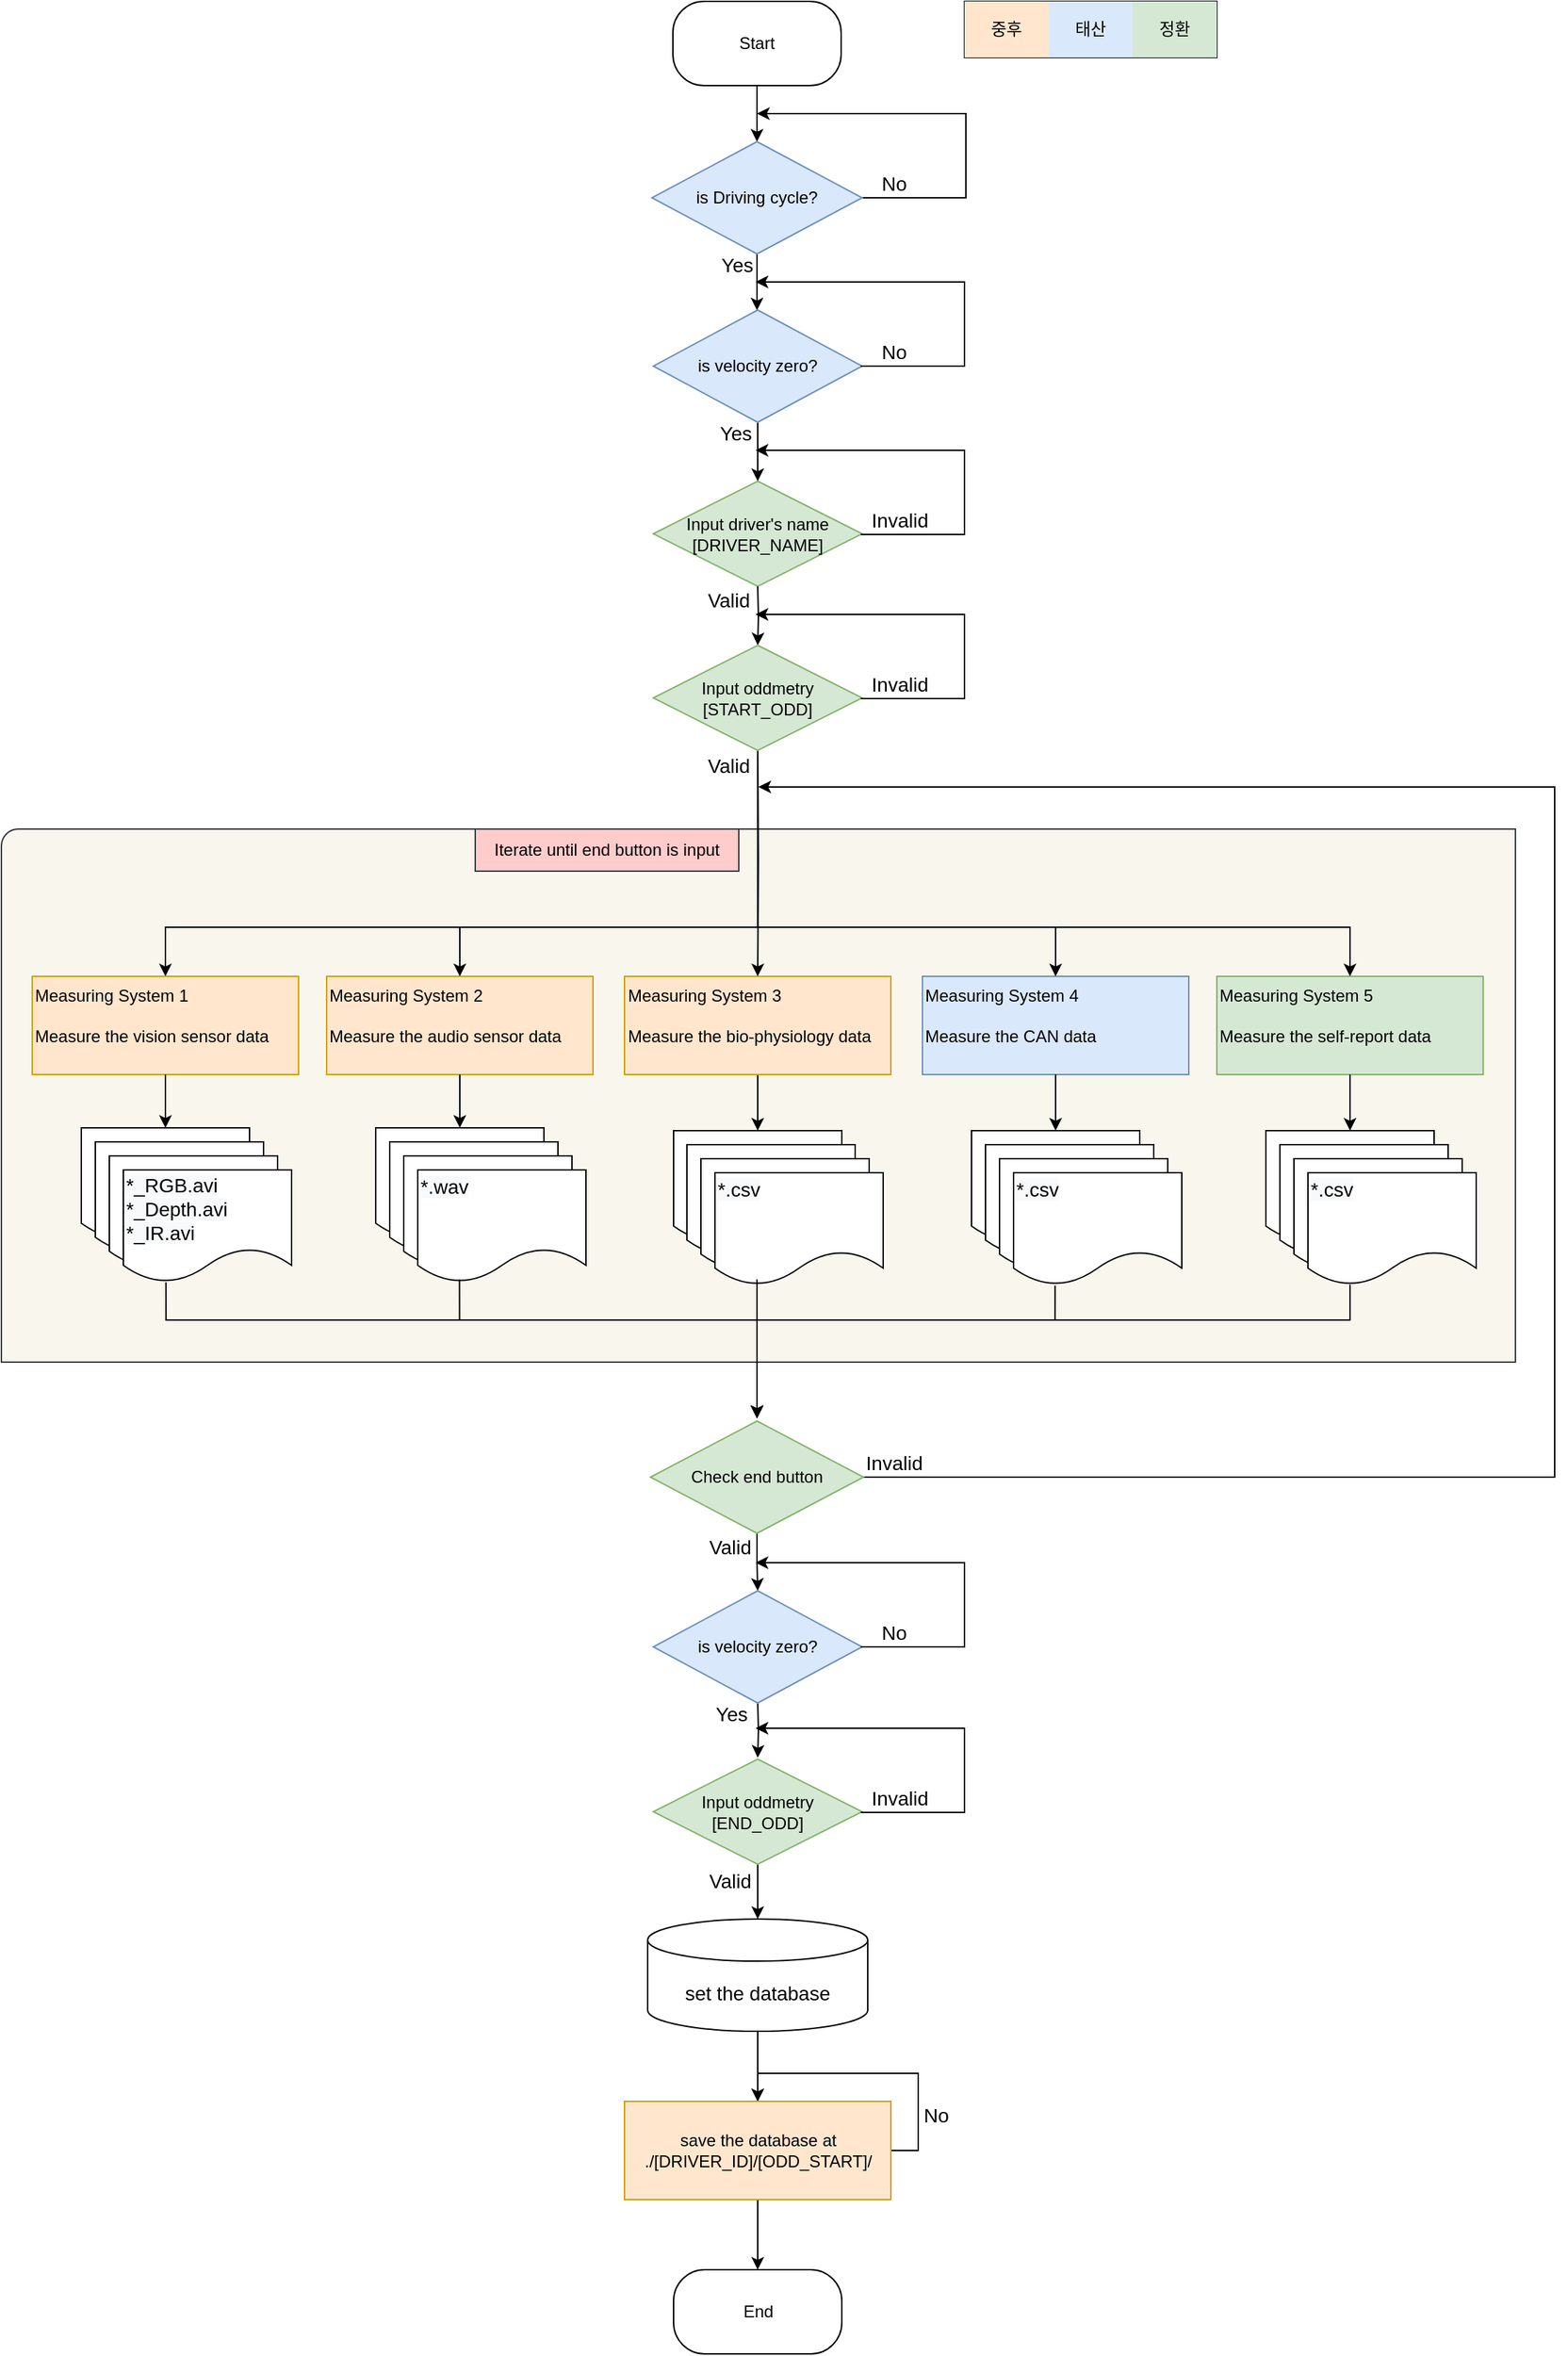 <mxfile version="14.7.3" type="github">
  <diagram id="9sjSQOluyWNxVxPV03U9" name="Page-1">
    <mxGraphModel dx="2125" dy="693" grid="1" gridSize="10" guides="1" tooltips="1" connect="1" arrows="1" fold="1" page="1" pageScale="1" pageWidth="827" pageHeight="1169" math="0" shadow="0">
      <root>
        <mxCell id="0" />
        <mxCell id="1" parent="0" />
        <mxCell id="drxS9ock35KbLHNgBIPW-17" value="" style="verticalLabelPosition=bottom;verticalAlign=top;html=1;shape=mxgraph.basic.corner_round_rect;dx=6;fillColor=#f9f7ed;strokeColor=#36393d;" vertex="1" parent="1">
          <mxGeometry x="-328" y="940" width="1080" height="380" as="geometry" />
        </mxCell>
        <mxCell id="3FpeJXdNMxqSQx9x5M5K-36" style="edgeStyle=orthogonalEdgeStyle;rounded=0;orthogonalLoop=1;jettySize=auto;html=1;entryX=0.5;entryY=0;entryDx=0;entryDy=0;fontSize=14;" parent="1" source="m9pNgjzwdB8XfwKqfXNE-1" target="m9pNgjzwdB8XfwKqfXNE-2" edge="1">
          <mxGeometry relative="1" as="geometry" />
        </mxCell>
        <mxCell id="m9pNgjzwdB8XfwKqfXNE-1" value="Start" style="rounded=1;whiteSpace=wrap;html=1;arcSize=37;" parent="1" vertex="1">
          <mxGeometry x="151" y="350" width="120" height="60" as="geometry" />
        </mxCell>
        <mxCell id="3FpeJXdNMxqSQx9x5M5K-37" style="edgeStyle=orthogonalEdgeStyle;rounded=0;orthogonalLoop=1;jettySize=auto;html=1;fontSize=14;" parent="1" source="m9pNgjzwdB8XfwKqfXNE-2" target="m9pNgjzwdB8XfwKqfXNE-16" edge="1">
          <mxGeometry relative="1" as="geometry">
            <Array as="points">
              <mxPoint x="211" y="550" />
              <mxPoint x="211" y="550" />
            </Array>
          </mxGeometry>
        </mxCell>
        <mxCell id="drxS9ock35KbLHNgBIPW-2" value="" style="edgeStyle=orthogonalEdgeStyle;rounded=0;orthogonalLoop=1;jettySize=auto;html=1;" edge="1" parent="1" source="m9pNgjzwdB8XfwKqfXNE-2">
          <mxGeometry relative="1" as="geometry">
            <mxPoint x="211" y="430" as="targetPoint" />
            <Array as="points">
              <mxPoint x="360" y="490" />
              <mxPoint x="360" y="430" />
            </Array>
          </mxGeometry>
        </mxCell>
        <mxCell id="m9pNgjzwdB8XfwKqfXNE-2" value="is Driving cycle?" style="rhombus;whiteSpace=wrap;html=1;fillColor=#dae8fc;strokeColor=#6c8ebf;" parent="1" vertex="1">
          <mxGeometry x="136" y="450" width="150" height="80" as="geometry" />
        </mxCell>
        <mxCell id="m9pNgjzwdB8XfwKqfXNE-22" style="edgeStyle=orthogonalEdgeStyle;rounded=0;orthogonalLoop=1;jettySize=auto;html=1;exitX=0.5;exitY=1;exitDx=0;exitDy=0;fontSize=14;" parent="1" target="m9pNgjzwdB8XfwKqfXNE-15" edge="1">
          <mxGeometry relative="1" as="geometry">
            <mxPoint x="404" y="990" as="targetPoint" />
            <mxPoint x="211.5" y="878" as="sourcePoint" />
            <Array as="points">
              <mxPoint x="211" y="1010" />
              <mxPoint x="-211" y="1010" />
            </Array>
          </mxGeometry>
        </mxCell>
        <mxCell id="m9pNgjzwdB8XfwKqfXNE-12" value="Input driver&#39;s name&lt;br&gt;[DRIVER_NAME]" style="rhombus;whiteSpace=wrap;html=1;fillColor=#d5e8d4;strokeColor=#82b366;" parent="1" vertex="1">
          <mxGeometry x="137" y="692" width="149" height="75" as="geometry" />
        </mxCell>
        <mxCell id="m9pNgjzwdB8XfwKqfXNE-15" value="Measuring System 1&lt;br&gt;&lt;br&gt;&lt;div style=&quot;text-align: right&quot;&gt;&lt;span&gt;Measure the vision sensor data&lt;/span&gt;&lt;/div&gt;" style="whiteSpace=wrap;html=1;align=left;verticalAlign=top;fillColor=#ffe6cc;strokeColor=#d79b00;" parent="1" vertex="1">
          <mxGeometry x="-306" y="1045" width="190" height="70" as="geometry" />
        </mxCell>
        <mxCell id="3FpeJXdNMxqSQx9x5M5K-38" style="edgeStyle=orthogonalEdgeStyle;rounded=0;orthogonalLoop=1;jettySize=auto;html=1;fontSize=14;" parent="1" source="m9pNgjzwdB8XfwKqfXNE-16" target="m9pNgjzwdB8XfwKqfXNE-12" edge="1">
          <mxGeometry relative="1" as="geometry" />
        </mxCell>
        <mxCell id="m9pNgjzwdB8XfwKqfXNE-16" value="is velocity zero?" style="rhombus;whiteSpace=wrap;html=1;fillColor=#dae8fc;strokeColor=#6c8ebf;" parent="1" vertex="1">
          <mxGeometry x="137" y="570" width="149" height="80" as="geometry" />
        </mxCell>
        <mxCell id="3FpeJXdNMxqSQx9x5M5K-30" style="edgeStyle=orthogonalEdgeStyle;rounded=0;orthogonalLoop=1;jettySize=auto;html=1;exitX=1;exitY=0.5;exitDx=0;exitDy=0;fontSize=14;" parent="1" source="m9pNgjzwdB8XfwKqfXNE-21" edge="1">
          <mxGeometry relative="1" as="geometry">
            <mxPoint x="212" y="910" as="targetPoint" />
            <Array as="points">
              <mxPoint x="780" y="1402" />
              <mxPoint x="780" y="910" />
            </Array>
          </mxGeometry>
        </mxCell>
        <mxCell id="3FpeJXdNMxqSQx9x5M5K-53" style="edgeStyle=orthogonalEdgeStyle;rounded=0;orthogonalLoop=1;jettySize=auto;html=1;fontSize=14;entryX=0.5;entryY=0;entryDx=0;entryDy=0;" parent="1" source="m9pNgjzwdB8XfwKqfXNE-21" target="drxS9ock35KbLHNgBIPW-22" edge="1">
          <mxGeometry relative="1" as="geometry">
            <mxPoint x="211.5" y="1482" as="targetPoint" />
          </mxGeometry>
        </mxCell>
        <mxCell id="m9pNgjzwdB8XfwKqfXNE-21" value="Check end button" style="rhombus;whiteSpace=wrap;html=1;fillColor=#d5e8d4;strokeColor=#82b366;" parent="1" vertex="1">
          <mxGeometry x="135" y="1362" width="152" height="80" as="geometry" />
        </mxCell>
        <mxCell id="3FpeJXdNMxqSQx9x5M5K-54" style="edgeStyle=orthogonalEdgeStyle;rounded=0;orthogonalLoop=1;jettySize=auto;html=1;fontSize=14;exitX=0.5;exitY=1;exitDx=0;exitDy=0;" parent="1" source="drxS9ock35KbLHNgBIPW-28" target="m9pNgjzwdB8XfwKqfXNE-29" edge="1">
          <mxGeometry relative="1" as="geometry">
            <mxPoint x="211.5" y="1682" as="sourcePoint" />
          </mxGeometry>
        </mxCell>
        <mxCell id="m9pNgjzwdB8XfwKqfXNE-26" value="" style="shape=document;whiteSpace=wrap;html=1;boundedLbl=1;fontSize=14;align=left;" parent="1" vertex="1">
          <mxGeometry x="-271" y="1153" width="120" height="80" as="geometry" />
        </mxCell>
        <mxCell id="3FpeJXdNMxqSQx9x5M5K-55" style="edgeStyle=orthogonalEdgeStyle;rounded=0;orthogonalLoop=1;jettySize=auto;html=1;entryX=0.5;entryY=0;entryDx=0;entryDy=0;fontSize=14;" parent="1" source="m9pNgjzwdB8XfwKqfXNE-29" target="3FpeJXdNMxqSQx9x5M5K-29" edge="1">
          <mxGeometry relative="1" as="geometry" />
        </mxCell>
        <mxCell id="m9pNgjzwdB8XfwKqfXNE-29" value="set the database" style="shape=cylinder3;whiteSpace=wrap;html=1;boundedLbl=1;backgroundOutline=1;size=15;fontSize=14;align=center;" parent="1" vertex="1">
          <mxGeometry x="133" y="1717" width="157" height="80" as="geometry" />
        </mxCell>
        <mxCell id="3FpeJXdNMxqSQx9x5M5K-1" value="" style="shape=document;whiteSpace=wrap;html=1;boundedLbl=1;fontSize=14;align=left;" parent="1" vertex="1">
          <mxGeometry x="-261" y="1163" width="120" height="80" as="geometry" />
        </mxCell>
        <mxCell id="3FpeJXdNMxqSQx9x5M5K-2" value="" style="shape=document;whiteSpace=wrap;html=1;boundedLbl=1;fontSize=14;align=left;" parent="1" vertex="1">
          <mxGeometry x="-251" y="1173" width="120" height="80" as="geometry" />
        </mxCell>
        <mxCell id="3FpeJXdNMxqSQx9x5M5K-3" value="&#xa;&#xa;&lt;span style=&quot;color: rgb(0, 0, 0); font-family: helvetica; font-size: 14px; font-style: normal; font-weight: 400; letter-spacing: normal; text-indent: 0px; text-transform: none; word-spacing: 0px; background-color: rgb(248, 249, 250); display: inline; float: none;&quot;&gt;*_RGB.avi&lt;/span&gt;&lt;br style=&quot;color: rgb(0, 0, 0); font-family: helvetica; font-size: 14px; font-style: normal; font-weight: 400; letter-spacing: normal; text-indent: 0px; text-transform: none; word-spacing: 0px; background-color: rgb(248, 249, 250);&quot;&gt;&lt;span style=&quot;color: rgb(0, 0, 0); font-family: helvetica; font-size: 14px; font-style: normal; font-weight: 400; letter-spacing: normal; text-indent: 0px; text-transform: none; word-spacing: 0px; background-color: rgb(248, 249, 250); display: inline; float: none;&quot;&gt;*_Depth.avi&lt;/span&gt;&lt;br style=&quot;color: rgb(0, 0, 0); font-family: helvetica; font-size: 14px; font-style: normal; font-weight: 400; letter-spacing: normal; text-indent: 0px; text-transform: none; word-spacing: 0px; background-color: rgb(248, 249, 250);&quot;&gt;&lt;span style=&quot;color: rgb(0, 0, 0); font-family: helvetica; font-size: 14px; font-style: normal; font-weight: 400; letter-spacing: normal; text-indent: 0px; text-transform: none; word-spacing: 0px; background-color: rgb(248, 249, 250); display: inline; float: none;&quot;&gt;*_IR.avi&lt;/span&gt;&#xa;&#xa;" style="shape=document;whiteSpace=wrap;html=1;boundedLbl=1;fontSize=14;align=left;verticalAlign=middle;" parent="1" vertex="1">
          <mxGeometry x="-241" y="1183" width="120" height="80" as="geometry" />
        </mxCell>
        <mxCell id="3FpeJXdNMxqSQx9x5M5K-4" value="Measuring System 2&lt;br&gt;&lt;br&gt;&lt;div style=&quot;text-align: right&quot;&gt;&lt;span&gt;Measure the audio sensor data&lt;/span&gt;&lt;/div&gt;" style="whiteSpace=wrap;html=1;align=left;verticalAlign=top;fillColor=#ffe6cc;strokeColor=#d79b00;" parent="1" vertex="1">
          <mxGeometry x="-96" y="1045" width="190" height="70" as="geometry" />
        </mxCell>
        <mxCell id="3FpeJXdNMxqSQx9x5M5K-45" style="edgeStyle=orthogonalEdgeStyle;rounded=0;orthogonalLoop=1;jettySize=auto;html=1;fontSize=14;" parent="1" source="3FpeJXdNMxqSQx9x5M5K-5" target="3FpeJXdNMxqSQx9x5M5K-11" edge="1">
          <mxGeometry relative="1" as="geometry" />
        </mxCell>
        <mxCell id="3FpeJXdNMxqSQx9x5M5K-5" value="Measuring System 3&lt;br&gt;&lt;br&gt;&lt;div style=&quot;text-align: right&quot;&gt;Measure the bio-physiology data&lt;br&gt;&lt;/div&gt;" style="whiteSpace=wrap;html=1;align=left;verticalAlign=top;fillColor=#ffe6cc;strokeColor=#d79b00;" parent="1" vertex="1">
          <mxGeometry x="116.5" y="1045" width="190" height="70" as="geometry" />
        </mxCell>
        <mxCell id="3FpeJXdNMxqSQx9x5M5K-6" value="Measuring System 4&lt;br&gt;&lt;br&gt;&lt;div style=&quot;text-align: right&quot;&gt;&lt;span&gt;Measure the CAN data&lt;/span&gt;&lt;/div&gt;" style="whiteSpace=wrap;html=1;align=left;verticalAlign=top;fillColor=#dae8fc;strokeColor=#6c8ebf;" parent="1" vertex="1">
          <mxGeometry x="329" y="1045" width="190" height="70" as="geometry" />
        </mxCell>
        <mxCell id="3FpeJXdNMxqSQx9x5M5K-7" value="" style="shape=document;whiteSpace=wrap;html=1;boundedLbl=1;fontSize=14;align=left;" parent="1" vertex="1">
          <mxGeometry x="-61" y="1153" width="120" height="80" as="geometry" />
        </mxCell>
        <mxCell id="3FpeJXdNMxqSQx9x5M5K-8" value="" style="shape=document;whiteSpace=wrap;html=1;boundedLbl=1;fontSize=14;align=left;" parent="1" vertex="1">
          <mxGeometry x="-51" y="1163" width="120" height="80" as="geometry" />
        </mxCell>
        <mxCell id="3FpeJXdNMxqSQx9x5M5K-9" value="" style="shape=document;whiteSpace=wrap;html=1;boundedLbl=1;fontSize=14;align=left;" parent="1" vertex="1">
          <mxGeometry x="-41" y="1173" width="120" height="80" as="geometry" />
        </mxCell>
        <mxCell id="3FpeJXdNMxqSQx9x5M5K-10" value="&#xa;&#xa;&lt;span style=&quot;color: rgb(0, 0, 0); font-family: helvetica; font-size: 14px; font-style: normal; font-weight: 400; letter-spacing: normal; text-align: left; text-indent: 0px; text-transform: none; word-spacing: 0px; background-color: rgb(248, 249, 250); display: inline; float: none;&quot;&gt;*.wav&lt;/span&gt;&#xa;&#xa;" style="shape=document;whiteSpace=wrap;html=1;boundedLbl=1;fontSize=14;align=left;verticalAlign=bottom;" parent="1" vertex="1">
          <mxGeometry x="-31" y="1183" width="120" height="80" as="geometry" />
        </mxCell>
        <mxCell id="3FpeJXdNMxqSQx9x5M5K-11" value="" style="shape=document;whiteSpace=wrap;html=1;boundedLbl=1;fontSize=14;align=left;" parent="1" vertex="1">
          <mxGeometry x="151.5" y="1155" width="120" height="80" as="geometry" />
        </mxCell>
        <mxCell id="3FpeJXdNMxqSQx9x5M5K-12" value="" style="shape=document;whiteSpace=wrap;html=1;boundedLbl=1;fontSize=14;align=left;" parent="1" vertex="1">
          <mxGeometry x="161" y="1165" width="120" height="80" as="geometry" />
        </mxCell>
        <mxCell id="3FpeJXdNMxqSQx9x5M5K-13" value="" style="shape=document;whiteSpace=wrap;html=1;boundedLbl=1;fontSize=14;align=left;" parent="1" vertex="1">
          <mxGeometry x="171" y="1175" width="120" height="80" as="geometry" />
        </mxCell>
        <mxCell id="3FpeJXdNMxqSQx9x5M5K-14" value="&#xa;&#xa;&lt;span style=&quot;color: rgb(0, 0, 0); font-family: helvetica; font-size: 14px; font-style: normal; font-weight: 400; letter-spacing: normal; text-align: left; text-indent: 0px; text-transform: none; word-spacing: 0px; background-color: rgb(248, 249, 250); display: inline; float: none;&quot;&gt;*.csv&lt;/span&gt;&#xa;&#xa;" style="shape=document;whiteSpace=wrap;html=1;boundedLbl=1;fontSize=14;align=left;verticalAlign=bottom;" parent="1" vertex="1">
          <mxGeometry x="181" y="1185" width="120" height="80" as="geometry" />
        </mxCell>
        <mxCell id="3FpeJXdNMxqSQx9x5M5K-15" value="" style="shape=document;whiteSpace=wrap;html=1;boundedLbl=1;fontSize=14;align=left;" parent="1" vertex="1">
          <mxGeometry x="364" y="1155" width="120" height="80" as="geometry" />
        </mxCell>
        <mxCell id="3FpeJXdNMxqSQx9x5M5K-16" value="" style="shape=document;whiteSpace=wrap;html=1;boundedLbl=1;fontSize=14;align=left;" parent="1" vertex="1">
          <mxGeometry x="374" y="1165" width="120" height="80" as="geometry" />
        </mxCell>
        <mxCell id="3FpeJXdNMxqSQx9x5M5K-17" value="" style="shape=document;whiteSpace=wrap;html=1;boundedLbl=1;fontSize=14;align=left;" parent="1" vertex="1">
          <mxGeometry x="384" y="1175" width="120" height="80" as="geometry" />
        </mxCell>
        <mxCell id="3FpeJXdNMxqSQx9x5M5K-18" value="&#xa;&#xa;&lt;span style=&quot;color: rgb(0, 0, 0); font-family: helvetica; font-size: 14px; font-style: normal; font-weight: 400; letter-spacing: normal; text-align: left; text-indent: 0px; text-transform: none; word-spacing: 0px; background-color: rgb(248, 249, 250); display: inline; float: none;&quot;&gt;*.csv&lt;/span&gt;&#xa;&#xa;" style="shape=document;whiteSpace=wrap;html=1;boundedLbl=1;fontSize=14;align=left;verticalAlign=bottom;" parent="1" vertex="1">
          <mxGeometry x="394" y="1185" width="120" height="80" as="geometry" />
        </mxCell>
        <mxCell id="3FpeJXdNMxqSQx9x5M5K-23" value="Measuring System 5&lt;br&gt;&lt;br&gt;&lt;div style=&quot;text-align: right&quot;&gt;&lt;span&gt;Measure the self-report data&lt;/span&gt;&lt;/div&gt;" style="whiteSpace=wrap;html=1;align=left;verticalAlign=top;fillColor=#d5e8d4;strokeColor=#82b366;" parent="1" vertex="1">
          <mxGeometry x="539" y="1045" width="190" height="70" as="geometry" />
        </mxCell>
        <mxCell id="3FpeJXdNMxqSQx9x5M5K-24" value="" style="shape=document;whiteSpace=wrap;html=1;boundedLbl=1;fontSize=14;align=left;" parent="1" vertex="1">
          <mxGeometry x="574" y="1155" width="120" height="80" as="geometry" />
        </mxCell>
        <mxCell id="3FpeJXdNMxqSQx9x5M5K-25" value="" style="shape=document;whiteSpace=wrap;html=1;boundedLbl=1;fontSize=14;align=left;" parent="1" vertex="1">
          <mxGeometry x="584" y="1165" width="120" height="80" as="geometry" />
        </mxCell>
        <mxCell id="3FpeJXdNMxqSQx9x5M5K-26" value="" style="shape=document;whiteSpace=wrap;html=1;boundedLbl=1;fontSize=14;align=left;" parent="1" vertex="1">
          <mxGeometry x="594" y="1175" width="120" height="80" as="geometry" />
        </mxCell>
        <mxCell id="3FpeJXdNMxqSQx9x5M5K-27" value="&#xa;&#xa;&lt;span style=&quot;color: rgb(0, 0, 0); font-family: helvetica; font-size: 14px; font-style: normal; font-weight: 400; letter-spacing: normal; text-align: left; text-indent: 0px; text-transform: none; word-spacing: 0px; background-color: rgb(248, 249, 250); display: inline; float: none;&quot;&gt;*.csv&lt;/span&gt;&#xa;&#xa;" style="shape=document;whiteSpace=wrap;html=1;boundedLbl=1;fontSize=14;align=left;verticalAlign=bottom;" parent="1" vertex="1">
          <mxGeometry x="604" y="1185" width="120" height="80" as="geometry" />
        </mxCell>
        <mxCell id="3FpeJXdNMxqSQx9x5M5K-44" style="edgeStyle=orthogonalEdgeStyle;rounded=0;orthogonalLoop=1;jettySize=auto;html=1;fontSize=14;" parent="1" source="3FpeJXdNMxqSQx9x5M5K-29" target="3FpeJXdNMxqSQx9x5M5K-43" edge="1">
          <mxGeometry relative="1" as="geometry" />
        </mxCell>
        <mxCell id="3FpeJXdNMxqSQx9x5M5K-79" style="edgeStyle=orthogonalEdgeStyle;rounded=0;orthogonalLoop=1;jettySize=auto;html=1;fontSize=14;exitX=1;exitY=0.5;exitDx=0;exitDy=0;entryX=0.5;entryY=0;entryDx=0;entryDy=0;" parent="1" source="3FpeJXdNMxqSQx9x5M5K-29" target="3FpeJXdNMxqSQx9x5M5K-29" edge="1">
          <mxGeometry relative="1" as="geometry">
            <mxPoint x="460.0" y="1837" as="sourcePoint" />
            <Array as="points">
              <mxPoint x="326" y="1882" />
              <mxPoint x="326" y="1827" />
              <mxPoint x="212" y="1827" />
            </Array>
          </mxGeometry>
        </mxCell>
        <mxCell id="3FpeJXdNMxqSQx9x5M5K-29" value="save the database at&lt;br&gt;./[DRIVER_ID]/[ODD_START]/" style="whiteSpace=wrap;html=1;align=center;verticalAlign=middle;fillColor=#ffe6cc;strokeColor=#d79b00;" parent="1" vertex="1">
          <mxGeometry x="116.5" y="1847" width="190" height="70" as="geometry" />
        </mxCell>
        <mxCell id="3FpeJXdNMxqSQx9x5M5K-31" style="edgeStyle=orthogonalEdgeStyle;rounded=0;orthogonalLoop=1;jettySize=auto;html=1;exitX=0.5;exitY=1;exitDx=0;exitDy=0;fontSize=14;entryX=0.5;entryY=0;entryDx=0;entryDy=0;" parent="1" target="3FpeJXdNMxqSQx9x5M5K-4" edge="1">
          <mxGeometry relative="1" as="geometry">
            <mxPoint x="-200.941" y="1040" as="targetPoint" />
            <mxPoint x="211.5" y="878" as="sourcePoint" />
            <Array as="points">
              <mxPoint x="211" y="1010" />
              <mxPoint x="-1" y="1010" />
            </Array>
          </mxGeometry>
        </mxCell>
        <mxCell id="3FpeJXdNMxqSQx9x5M5K-32" style="edgeStyle=orthogonalEdgeStyle;rounded=0;orthogonalLoop=1;jettySize=auto;html=1;exitX=0.5;exitY=1;exitDx=0;exitDy=0;fontSize=14;" parent="1" target="3FpeJXdNMxqSQx9x5M5K-5" edge="1">
          <mxGeometry relative="1" as="geometry">
            <mxPoint x="9" y="1040" as="targetPoint" />
            <mxPoint x="211.5" y="878" as="sourcePoint" />
          </mxGeometry>
        </mxCell>
        <mxCell id="3FpeJXdNMxqSQx9x5M5K-33" style="edgeStyle=orthogonalEdgeStyle;rounded=0;orthogonalLoop=1;jettySize=auto;html=1;exitX=0.5;exitY=1;exitDx=0;exitDy=0;fontSize=14;entryX=0.5;entryY=0;entryDx=0;entryDy=0;" parent="1" target="3FpeJXdNMxqSQx9x5M5K-6" edge="1">
          <mxGeometry relative="1" as="geometry">
            <mxPoint x="19" y="1050" as="targetPoint" />
            <mxPoint x="211.5" y="878" as="sourcePoint" />
            <Array as="points">
              <mxPoint x="211" y="1010" />
              <mxPoint x="424" y="1010" />
            </Array>
          </mxGeometry>
        </mxCell>
        <mxCell id="3FpeJXdNMxqSQx9x5M5K-34" style="edgeStyle=orthogonalEdgeStyle;rounded=0;orthogonalLoop=1;jettySize=auto;html=1;fontSize=14;entryX=0.5;entryY=0;entryDx=0;entryDy=0;exitX=0.5;exitY=1;exitDx=0;exitDy=0;" parent="1" target="3FpeJXdNMxqSQx9x5M5K-23" edge="1">
          <mxGeometry relative="1" as="geometry">
            <mxPoint x="434.0" y="1040" as="targetPoint" />
            <mxPoint x="211.5" y="878" as="sourcePoint" />
            <Array as="points">
              <mxPoint x="211" y="1010" />
              <mxPoint x="634" y="1010" />
            </Array>
          </mxGeometry>
        </mxCell>
        <mxCell id="3FpeJXdNMxqSQx9x5M5K-43" value="End" style="rounded=1;whiteSpace=wrap;html=1;arcSize=37;" parent="1" vertex="1">
          <mxGeometry x="151.5" y="1967" width="120" height="60" as="geometry" />
        </mxCell>
        <mxCell id="3FpeJXdNMxqSQx9x5M5K-48" style="edgeStyle=orthogonalEdgeStyle;rounded=0;orthogonalLoop=1;jettySize=auto;html=1;fontSize=14;exitX=0.25;exitY=1.007;exitDx=0;exitDy=0;exitPerimeter=0;" parent="1" source="3FpeJXdNMxqSQx9x5M5K-14" edge="1">
          <mxGeometry relative="1" as="geometry">
            <mxPoint x="211.16" y="1331" as="sourcePoint" />
            <mxPoint x="211" y="1360" as="targetPoint" />
            <Array as="points">
              <mxPoint x="211" y="1261" />
              <mxPoint x="211" y="1261" />
            </Array>
          </mxGeometry>
        </mxCell>
        <mxCell id="3FpeJXdNMxqSQx9x5M5K-49" style="edgeStyle=orthogonalEdgeStyle;rounded=0;orthogonalLoop=1;jettySize=auto;html=1;fontSize=14;exitX=0.248;exitY=0.977;exitDx=0;exitDy=0;exitPerimeter=0;" parent="1" source="3FpeJXdNMxqSQx9x5M5K-10" edge="1">
          <mxGeometry relative="1" as="geometry">
            <mxPoint x="251" y="1311" as="sourcePoint" />
            <mxPoint x="211" y="1360" as="targetPoint" />
            <Array as="points">
              <mxPoint x="-1" y="1290" />
              <mxPoint x="211" y="1290" />
            </Array>
          </mxGeometry>
        </mxCell>
        <mxCell id="3FpeJXdNMxqSQx9x5M5K-50" style="edgeStyle=orthogonalEdgeStyle;rounded=0;orthogonalLoop=1;jettySize=auto;html=1;fontSize=14;exitX=0.253;exitY=1.002;exitDx=0;exitDy=0;exitPerimeter=0;" parent="1" source="3FpeJXdNMxqSQx9x5M5K-3" edge="1">
          <mxGeometry relative="1" as="geometry">
            <mxPoint x="-177" y="1281" as="sourcePoint" />
            <mxPoint x="211" y="1360" as="targetPoint" />
            <Array as="points">
              <mxPoint x="-211" y="1290" />
              <mxPoint x="211" y="1290" />
            </Array>
          </mxGeometry>
        </mxCell>
        <mxCell id="3FpeJXdNMxqSQx9x5M5K-51" style="edgeStyle=orthogonalEdgeStyle;rounded=0;orthogonalLoop=1;jettySize=auto;html=1;fontSize=14;exitX=0.247;exitY=1.007;exitDx=0;exitDy=0;exitPerimeter=0;" parent="1" source="3FpeJXdNMxqSQx9x5M5K-18" edge="1">
          <mxGeometry relative="1" as="geometry">
            <mxPoint x="390" y="1371" as="sourcePoint" />
            <mxPoint x="211" y="1360" as="targetPoint" />
            <Array as="points">
              <mxPoint x="424" y="1290" />
              <mxPoint x="211" y="1290" />
            </Array>
          </mxGeometry>
        </mxCell>
        <mxCell id="3FpeJXdNMxqSQx9x5M5K-52" style="edgeStyle=orthogonalEdgeStyle;rounded=0;orthogonalLoop=1;jettySize=auto;html=1;fontSize=14;exitX=0.25;exitY=0.997;exitDx=0;exitDy=0;exitPerimeter=0;" parent="1" source="3FpeJXdNMxqSQx9x5M5K-27" edge="1">
          <mxGeometry relative="1" as="geometry">
            <mxPoint x="466.64" y="1293.16" as="sourcePoint" />
            <mxPoint x="211" y="1360" as="targetPoint" />
            <Array as="points">
              <mxPoint x="634" y="1290" />
              <mxPoint x="211" y="1290" />
            </Array>
          </mxGeometry>
        </mxCell>
        <mxCell id="3FpeJXdNMxqSQx9x5M5K-57" style="edgeStyle=orthogonalEdgeStyle;rounded=0;orthogonalLoop=1;jettySize=auto;html=1;fontSize=14;" parent="1" edge="1">
          <mxGeometry relative="1" as="geometry">
            <mxPoint x="211.5" y="1562" as="sourcePoint" />
            <mxPoint x="211.5" y="1602" as="targetPoint" />
          </mxGeometry>
        </mxCell>
        <mxCell id="3FpeJXdNMxqSQx9x5M5K-58" style="edgeStyle=orthogonalEdgeStyle;rounded=0;orthogonalLoop=1;jettySize=auto;html=1;fontSize=14;exitX=0.5;exitY=1;exitDx=0;exitDy=0;entryX=0.5;entryY=0;entryDx=0;entryDy=0;" parent="1" source="3FpeJXdNMxqSQx9x5M5K-4" target="3FpeJXdNMxqSQx9x5M5K-7" edge="1">
          <mxGeometry relative="1" as="geometry">
            <mxPoint x="221.5" y="1157" as="sourcePoint" />
            <mxPoint x="221.5" y="1247" as="targetPoint" />
          </mxGeometry>
        </mxCell>
        <mxCell id="3FpeJXdNMxqSQx9x5M5K-59" style="edgeStyle=orthogonalEdgeStyle;rounded=0;orthogonalLoop=1;jettySize=auto;html=1;fontSize=14;exitX=0.5;exitY=1;exitDx=0;exitDy=0;entryX=0.5;entryY=0;entryDx=0;entryDy=0;" parent="1" source="m9pNgjzwdB8XfwKqfXNE-15" target="m9pNgjzwdB8XfwKqfXNE-26" edge="1">
          <mxGeometry relative="1" as="geometry">
            <mxPoint x="9" y="1157" as="sourcePoint" />
            <mxPoint x="-6" y="1247" as="targetPoint" />
          </mxGeometry>
        </mxCell>
        <mxCell id="3FpeJXdNMxqSQx9x5M5K-60" style="edgeStyle=orthogonalEdgeStyle;rounded=0;orthogonalLoop=1;jettySize=auto;html=1;fontSize=14;exitX=0.5;exitY=1;exitDx=0;exitDy=0;entryX=0.5;entryY=0;entryDx=0;entryDy=0;" parent="1" source="3FpeJXdNMxqSQx9x5M5K-6" target="3FpeJXdNMxqSQx9x5M5K-15" edge="1">
          <mxGeometry relative="1" as="geometry">
            <mxPoint x="221.5" y="1157" as="sourcePoint" />
            <mxPoint x="221.5" y="1247" as="targetPoint" />
          </mxGeometry>
        </mxCell>
        <mxCell id="3FpeJXdNMxqSQx9x5M5K-61" style="edgeStyle=orthogonalEdgeStyle;rounded=0;orthogonalLoop=1;jettySize=auto;html=1;fontSize=14;exitX=0.5;exitY=1;exitDx=0;exitDy=0;entryX=0.5;entryY=0;entryDx=0;entryDy=0;" parent="1" source="3FpeJXdNMxqSQx9x5M5K-23" target="3FpeJXdNMxqSQx9x5M5K-24" edge="1">
          <mxGeometry relative="1" as="geometry">
            <mxPoint x="231.5" y="1167" as="sourcePoint" />
            <mxPoint x="231.5" y="1257" as="targetPoint" />
          </mxGeometry>
        </mxCell>
        <mxCell id="3FpeJXdNMxqSQx9x5M5K-62" value="" style="shape=table;html=1;whiteSpace=wrap;startSize=0;container=1;collapsible=0;childLayout=tableLayout;fontSize=14;align=left;" parent="1" vertex="1">
          <mxGeometry x="359" y="350" width="180" height="40" as="geometry" />
        </mxCell>
        <mxCell id="3FpeJXdNMxqSQx9x5M5K-63" value="" style="shape=partialRectangle;html=1;whiteSpace=wrap;collapsible=0;dropTarget=0;pointerEvents=0;fillColor=none;top=0;left=0;bottom=0;right=0;points=[[0,0.5],[1,0.5]];portConstraint=eastwest;" parent="3FpeJXdNMxqSQx9x5M5K-62" vertex="1">
          <mxGeometry width="180" height="40" as="geometry" />
        </mxCell>
        <mxCell id="3FpeJXdNMxqSQx9x5M5K-64" value="중후" style="shape=partialRectangle;html=1;whiteSpace=wrap;connectable=0;fillColor=#ffe6cc;top=0;left=0;bottom=0;right=0;overflow=hidden;strokeColor=#d79b00;" parent="3FpeJXdNMxqSQx9x5M5K-63" vertex="1">
          <mxGeometry width="60" height="40" as="geometry" />
        </mxCell>
        <mxCell id="3FpeJXdNMxqSQx9x5M5K-65" value="태산" style="shape=partialRectangle;html=1;whiteSpace=wrap;connectable=0;fillColor=#dae8fc;top=0;left=0;bottom=0;right=0;overflow=hidden;strokeColor=#6c8ebf;" parent="3FpeJXdNMxqSQx9x5M5K-63" vertex="1">
          <mxGeometry x="60" width="60" height="40" as="geometry" />
        </mxCell>
        <mxCell id="3FpeJXdNMxqSQx9x5M5K-66" value="정환" style="shape=partialRectangle;html=1;whiteSpace=wrap;connectable=0;fillColor=#d5e8d4;top=0;left=0;bottom=0;right=0;overflow=hidden;strokeColor=#82b366;" parent="3FpeJXdNMxqSQx9x5M5K-63" vertex="1">
          <mxGeometry x="120" width="60" height="40" as="geometry" />
        </mxCell>
        <mxCell id="3FpeJXdNMxqSQx9x5M5K-80" value="Yes" style="text;html=1;strokeColor=none;fillColor=none;align=center;verticalAlign=middle;whiteSpace=wrap;rounded=0;fontSize=14;" parent="1" vertex="1">
          <mxGeometry x="177" y="528" width="40" height="20" as="geometry" />
        </mxCell>
        <mxCell id="3FpeJXdNMxqSQx9x5M5K-82" value="Yes" style="text;html=1;strokeColor=none;fillColor=none;align=center;verticalAlign=middle;whiteSpace=wrap;rounded=0;fontSize=14;" parent="1" vertex="1">
          <mxGeometry x="176" y="648" width="40" height="20" as="geometry" />
        </mxCell>
        <mxCell id="3FpeJXdNMxqSQx9x5M5K-83" value="Valid" style="text;html=1;strokeColor=none;fillColor=none;align=center;verticalAlign=middle;whiteSpace=wrap;rounded=0;fontSize=14;" parent="1" vertex="1">
          <mxGeometry x="171" y="767" width="40" height="20" as="geometry" />
        </mxCell>
        <mxCell id="3FpeJXdNMxqSQx9x5M5K-85" value="Valid" style="text;html=1;strokeColor=none;fillColor=none;align=center;verticalAlign=middle;whiteSpace=wrap;rounded=0;fontSize=14;" parent="1" vertex="1">
          <mxGeometry x="172" y="1442" width="40" height="20" as="geometry" />
        </mxCell>
        <mxCell id="3FpeJXdNMxqSQx9x5M5K-90" value="Invalid" style="text;html=1;strokeColor=none;fillColor=none;align=center;verticalAlign=middle;whiteSpace=wrap;rounded=0;fontSize=14;" parent="1" vertex="1">
          <mxGeometry x="289" y="1382" width="40" height="20" as="geometry" />
        </mxCell>
        <mxCell id="3FpeJXdNMxqSQx9x5M5K-91" value="Invalid" style="text;html=1;strokeColor=none;fillColor=none;align=center;verticalAlign=middle;whiteSpace=wrap;rounded=0;fontSize=14;" parent="1" vertex="1">
          <mxGeometry x="293" y="710" width="40" height="20" as="geometry" />
        </mxCell>
        <mxCell id="3FpeJXdNMxqSQx9x5M5K-93" value="No" style="text;html=1;strokeColor=none;fillColor=none;align=center;verticalAlign=middle;whiteSpace=wrap;rounded=0;fontSize=14;" parent="1" vertex="1">
          <mxGeometry x="288" y="589.5" width="42" height="21" as="geometry" />
        </mxCell>
        <mxCell id="3FpeJXdNMxqSQx9x5M5K-94" value="No" style="text;html=1;strokeColor=none;fillColor=none;align=center;verticalAlign=middle;whiteSpace=wrap;rounded=0;fontSize=14;" parent="1" vertex="1">
          <mxGeometry x="289" y="470" width="40" height="20" as="geometry" />
        </mxCell>
        <mxCell id="3FpeJXdNMxqSQx9x5M5K-96" value="No" style="text;html=1;strokeColor=none;fillColor=none;align=center;verticalAlign=middle;whiteSpace=wrap;rounded=0;fontSize=14;" parent="1" vertex="1">
          <mxGeometry x="319" y="1847" width="40" height="20" as="geometry" />
        </mxCell>
        <mxCell id="drxS9ock35KbLHNgBIPW-4" value="" style="edgeStyle=orthogonalEdgeStyle;rounded=0;orthogonalLoop=1;jettySize=auto;html=1;" edge="1" parent="1">
          <mxGeometry relative="1" as="geometry">
            <mxPoint x="285" y="610" as="sourcePoint" />
            <mxPoint x="210" y="550" as="targetPoint" />
            <Array as="points">
              <mxPoint x="359" y="610" />
              <mxPoint x="359" y="550" />
            </Array>
          </mxGeometry>
        </mxCell>
        <mxCell id="drxS9ock35KbLHNgBIPW-7" value="" style="edgeStyle=orthogonalEdgeStyle;rounded=0;orthogonalLoop=1;jettySize=auto;html=1;" edge="1" parent="1">
          <mxGeometry relative="1" as="geometry">
            <mxPoint x="285" y="730" as="sourcePoint" />
            <mxPoint x="210" y="670" as="targetPoint" />
            <Array as="points">
              <mxPoint x="359" y="730" />
              <mxPoint x="359" y="670" />
            </Array>
          </mxGeometry>
        </mxCell>
        <mxCell id="drxS9ock35KbLHNgBIPW-10" style="edgeStyle=orthogonalEdgeStyle;rounded=0;orthogonalLoop=1;jettySize=auto;html=1;fontSize=14;" edge="1" target="drxS9ock35KbLHNgBIPW-11" parent="1">
          <mxGeometry relative="1" as="geometry">
            <mxPoint x="211.5" y="767" as="sourcePoint" />
          </mxGeometry>
        </mxCell>
        <mxCell id="drxS9ock35KbLHNgBIPW-11" value="Input oddmetry&lt;br&gt;[START_ODD]" style="rhombus;whiteSpace=wrap;html=1;fillColor=#d5e8d4;strokeColor=#82b366;" vertex="1" parent="1">
          <mxGeometry x="137" y="809" width="149" height="75" as="geometry" />
        </mxCell>
        <mxCell id="drxS9ock35KbLHNgBIPW-12" value="Invalid" style="text;html=1;strokeColor=none;fillColor=none;align=center;verticalAlign=middle;whiteSpace=wrap;rounded=0;fontSize=14;" vertex="1" parent="1">
          <mxGeometry x="293" y="827" width="40" height="20" as="geometry" />
        </mxCell>
        <mxCell id="drxS9ock35KbLHNgBIPW-13" value="" style="edgeStyle=orthogonalEdgeStyle;rounded=0;orthogonalLoop=1;jettySize=auto;html=1;" edge="1" parent="1">
          <mxGeometry relative="1" as="geometry">
            <mxPoint x="285" y="847" as="sourcePoint" />
            <mxPoint x="210" y="787" as="targetPoint" />
            <Array as="points">
              <mxPoint x="359" y="847" />
              <mxPoint x="359" y="787" />
            </Array>
          </mxGeometry>
        </mxCell>
        <mxCell id="drxS9ock35KbLHNgBIPW-15" value="Valid" style="text;html=1;strokeColor=none;fillColor=none;align=center;verticalAlign=middle;whiteSpace=wrap;rounded=0;fontSize=14;" vertex="1" parent="1">
          <mxGeometry x="171" y="885" width="40" height="20" as="geometry" />
        </mxCell>
        <mxCell id="drxS9ock35KbLHNgBIPW-20" value="Iterate until end button is input" style="rounded=0;whiteSpace=wrap;html=1;fillColor=#ffcccc;strokeColor=#36393d;" vertex="1" parent="1">
          <mxGeometry x="10" y="940" width="188" height="30" as="geometry" />
        </mxCell>
        <mxCell id="drxS9ock35KbLHNgBIPW-22" value="is velocity zero?" style="rhombus;whiteSpace=wrap;html=1;fillColor=#dae8fc;strokeColor=#6c8ebf;" vertex="1" parent="1">
          <mxGeometry x="137" y="1483" width="149" height="80" as="geometry" />
        </mxCell>
        <mxCell id="drxS9ock35KbLHNgBIPW-23" value="Yes" style="text;html=1;strokeColor=none;fillColor=none;align=center;verticalAlign=middle;whiteSpace=wrap;rounded=0;fontSize=14;" vertex="1" parent="1">
          <mxGeometry x="173" y="1561" width="40" height="20" as="geometry" />
        </mxCell>
        <mxCell id="drxS9ock35KbLHNgBIPW-24" value="No" style="text;html=1;strokeColor=none;fillColor=none;align=center;verticalAlign=middle;whiteSpace=wrap;rounded=0;fontSize=14;" vertex="1" parent="1">
          <mxGeometry x="288" y="1502.5" width="42" height="21" as="geometry" />
        </mxCell>
        <mxCell id="drxS9ock35KbLHNgBIPW-25" value="" style="edgeStyle=orthogonalEdgeStyle;rounded=0;orthogonalLoop=1;jettySize=auto;html=1;" edge="1" parent="1">
          <mxGeometry relative="1" as="geometry">
            <mxPoint x="285" y="1523" as="sourcePoint" />
            <mxPoint x="210" y="1463" as="targetPoint" />
            <Array as="points">
              <mxPoint x="359" y="1523" />
              <mxPoint x="359" y="1463" />
            </Array>
          </mxGeometry>
        </mxCell>
        <mxCell id="drxS9ock35KbLHNgBIPW-28" value="Input oddmetry&lt;br&gt;[END_ODD]" style="rhombus;whiteSpace=wrap;html=1;fillColor=#d5e8d4;strokeColor=#82b366;" vertex="1" parent="1">
          <mxGeometry x="137" y="1603" width="149" height="75" as="geometry" />
        </mxCell>
        <mxCell id="drxS9ock35KbLHNgBIPW-29" value="Invalid" style="text;html=1;strokeColor=none;fillColor=none;align=center;verticalAlign=middle;whiteSpace=wrap;rounded=0;fontSize=14;" vertex="1" parent="1">
          <mxGeometry x="293" y="1621" width="40" height="20" as="geometry" />
        </mxCell>
        <mxCell id="drxS9ock35KbLHNgBIPW-30" value="" style="edgeStyle=orthogonalEdgeStyle;rounded=0;orthogonalLoop=1;jettySize=auto;html=1;" edge="1" parent="1">
          <mxGeometry relative="1" as="geometry">
            <mxPoint x="285" y="1641" as="sourcePoint" />
            <mxPoint x="210" y="1581" as="targetPoint" />
            <Array as="points">
              <mxPoint x="359" y="1641" />
              <mxPoint x="359" y="1581" />
            </Array>
          </mxGeometry>
        </mxCell>
        <mxCell id="drxS9ock35KbLHNgBIPW-31" value="Valid" style="text;html=1;strokeColor=none;fillColor=none;align=center;verticalAlign=middle;whiteSpace=wrap;rounded=0;fontSize=14;" vertex="1" parent="1">
          <mxGeometry x="172" y="1680" width="40" height="20" as="geometry" />
        </mxCell>
      </root>
    </mxGraphModel>
  </diagram>
</mxfile>
